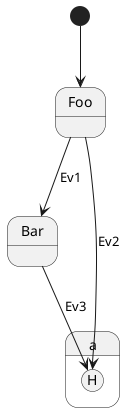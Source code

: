 {
  "sha1": "bhq9s2rb6nqq1v8xrc1p6ygg9sgna0o",
  "insertion": {
    "when": "2024-05-30T20:48:22.098Z",
    "url": "https://forum.plantuml.net/18282/bug-only-one-transition-permitted-to-state-in-state-diagram",
    "user": "plantuml@gmail.com"
  }
}
@startuml
[*] --> Foo
Foo --> Bar : Ev1
Foo --> a[H] : Ev2
Bar --> a[H] : Ev3
@enduml
